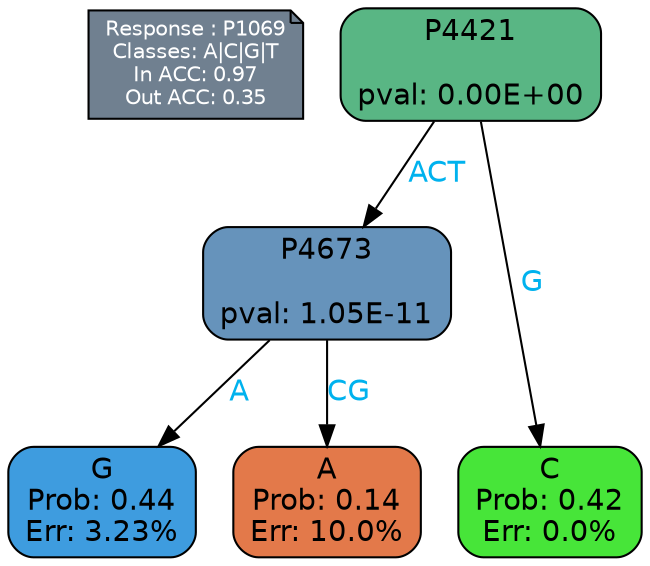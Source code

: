 digraph Tree {
node [shape=box, style="filled, rounded", color="black", fontname=helvetica] ;
graph [ranksep=equally, splines=polylines, bgcolor=transparent, dpi=600] ;
edge [fontname=helvetica] ;
LEGEND [label="Response : P1069
Classes: A|C|G|T
In ACC: 0.97
Out ACC: 0.35
",shape=note,align=left,style=filled,fillcolor="slategray",fontcolor="white",fontsize=10];1 [label="P4421

pval: 0.00E+00", fillcolor="#59b684"] ;
2 [label="P4673

pval: 1.05E-11", fillcolor="#6693bb"] ;
3 [label="G
Prob: 0.44
Err: 3.23%", fillcolor="#3e9cdf"] ;
4 [label="A
Prob: 0.14
Err: 10.0%", fillcolor="#e3794a"] ;
5 [label="C
Prob: 0.42
Err: 0.0%", fillcolor="#47e539"] ;
1 -> 2 [label="ACT",fontcolor=deepskyblue2] ;
1 -> 5 [label="G",fontcolor=deepskyblue2] ;
2 -> 3 [label="A",fontcolor=deepskyblue2] ;
2 -> 4 [label="CG",fontcolor=deepskyblue2] ;
{rank = same; 3;4;5;}{rank = same; LEGEND;1;}}